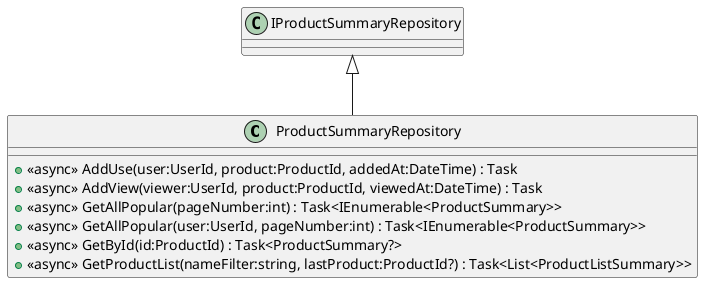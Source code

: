 @startuml
class ProductSummaryRepository {
    + <<async>> AddUse(user:UserId, product:ProductId, addedAt:DateTime) : Task
    + <<async>> AddView(viewer:UserId, product:ProductId, viewedAt:DateTime) : Task
    + <<async>> GetAllPopular(pageNumber:int) : Task<IEnumerable<ProductSummary>>
    + <<async>> GetAllPopular(user:UserId, pageNumber:int) : Task<IEnumerable<ProductSummary>>
    + <<async>> GetById(id:ProductId) : Task<ProductSummary?>
    + <<async>> GetProductList(nameFilter:string, lastProduct:ProductId?) : Task<List<ProductListSummary>>
}
IProductSummaryRepository <|-- ProductSummaryRepository
@enduml
